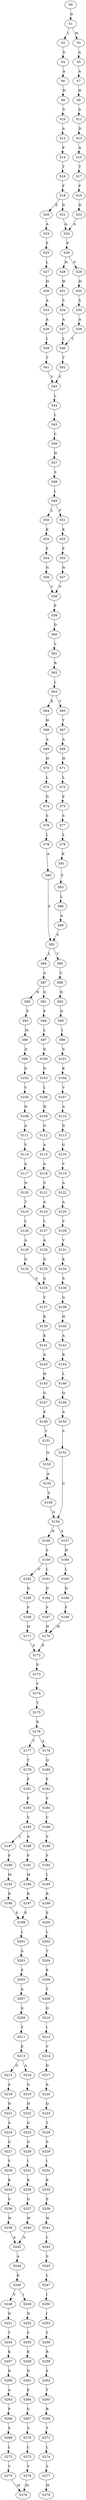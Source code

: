 strict digraph  {
	S0 -> S1 [ label = D ];
	S1 -> S2 [ label = L ];
	S1 -> S3 [ label = W ];
	S2 -> S4 [ label = S ];
	S3 -> S5 [ label = A ];
	S4 -> S6 [ label = A ];
	S5 -> S7 [ label = A ];
	S6 -> S8 [ label = H ];
	S7 -> S9 [ label = H ];
	S8 -> S10 [ label = V ];
	S9 -> S11 [ label = A ];
	S10 -> S12 [ label = A ];
	S11 -> S13 [ label = D ];
	S12 -> S14 [ label = P ];
	S13 -> S15 [ label = A ];
	S14 -> S16 [ label = T ];
	S15 -> S17 [ label = T ];
	S16 -> S18 [ label = F ];
	S17 -> S19 [ label = F ];
	S18 -> S20 [ label = E ];
	S18 -> S21 [ label = D ];
	S19 -> S22 [ label = D ];
	S20 -> S23 [ label = A ];
	S21 -> S24 [ label = A ];
	S22 -> S24 [ label = A ];
	S23 -> S25 [ label = P ];
	S24 -> S26 [ label = P ];
	S25 -> S27 [ label = L ];
	S26 -> S28 [ label = H ];
	S26 -> S29 [ label = F ];
	S27 -> S30 [ label = H ];
	S28 -> S31 [ label = H ];
	S29 -> S32 [ label = H ];
	S30 -> S33 [ label = A ];
	S31 -> S34 [ label = S ];
	S32 -> S35 [ label = S ];
	S33 -> S36 [ label = A ];
	S34 -> S37 [ label = A ];
	S35 -> S38 [ label = A ];
	S36 -> S39 [ label = L ];
	S37 -> S40 [ label = L ];
	S38 -> S40 [ label = L ];
	S39 -> S41 [ label = T ];
	S40 -> S42 [ label = T ];
	S41 -> S43 [ label = V ];
	S42 -> S43 [ label = V ];
	S43 -> S44 [ label = L ];
	S44 -> S45 [ label = L ];
	S45 -> S46 [ label = C ];
	S46 -> S47 [ label = H ];
	S47 -> S48 [ label = S ];
	S48 -> S49 [ label = L ];
	S49 -> S50 [ label = L ];
	S49 -> S51 [ label = F ];
	S50 -> S52 [ label = K ];
	S51 -> S53 [ label = K ];
	S52 -> S54 [ label = F ];
	S53 -> S55 [ label = F ];
	S54 -> S56 [ label = N ];
	S55 -> S57 [ label = N ];
	S56 -> S58 [ label = V ];
	S57 -> S58 [ label = V ];
	S58 -> S59 [ label = P ];
	S59 -> S60 [ label = D ];
	S60 -> S61 [ label = V ];
	S61 -> S62 [ label = R ];
	S62 -> S63 [ label = L ];
	S63 -> S64 [ label = K ];
	S63 -> S65 [ label = V ];
	S64 -> S66 [ label = H ];
	S65 -> S67 [ label = Y ];
	S66 -> S68 [ label = A ];
	S67 -> S69 [ label = A ];
	S68 -> S70 [ label = H ];
	S69 -> S71 [ label = H ];
	S70 -> S72 [ label = L ];
	S71 -> S73 [ label = L ];
	S72 -> S74 [ label = D ];
	S73 -> S75 [ label = E ];
	S74 -> S76 [ label = S ];
	S75 -> S77 [ label = S ];
	S76 -> S78 [ label = L ];
	S77 -> S79 [ label = L ];
	S78 -> S80 [ label = A ];
	S79 -> S81 [ label = K ];
	S80 -> S82 [ label = S ];
	S81 -> S83 [ label = S ];
	S82 -> S84 [ label = L ];
	S82 -> S85 [ label = T ];
	S83 -> S86 [ label = L ];
	S84 -> S87 [ label = A ];
	S85 -> S88 [ label = V ];
	S86 -> S89 [ label = A ];
	S87 -> S90 [ label = N ];
	S87 -> S91 [ label = G ];
	S88 -> S92 [ label = N ];
	S89 -> S82 [ label = S ];
	S90 -> S93 [ label = P ];
	S91 -> S94 [ label = P ];
	S92 -> S95 [ label = D ];
	S93 -> S96 [ label = M ];
	S94 -> S97 [ label = L ];
	S95 -> S98 [ label = I ];
	S96 -> S99 [ label = D ];
	S97 -> S100 [ label = D ];
	S98 -> S101 [ label = S ];
	S99 -> S102 [ label = D ];
	S100 -> S103 [ label = D ];
	S101 -> S104 [ label = K ];
	S102 -> S105 [ label = V ];
	S103 -> S106 [ label = L ];
	S104 -> S107 [ label = V ];
	S105 -> S108 [ label = H ];
	S106 -> S109 [ label = H ];
	S107 -> S110 [ label = A ];
	S108 -> S111 [ label = A ];
	S109 -> S112 [ label = G ];
	S110 -> S113 [ label = D ];
	S111 -> S114 [ label = V ];
	S112 -> S115 [ label = A ];
	S113 -> S116 [ label = G ];
	S114 -> S117 [ label = A ];
	S115 -> S118 [ label = A ];
	S116 -> S119 [ label = V ];
	S117 -> S120 [ label = N ];
	S118 -> S121 [ label = S ];
	S119 -> S122 [ label = A ];
	S120 -> S123 [ label = T ];
	S121 -> S124 [ label = A ];
	S122 -> S125 [ label = A ];
	S123 -> S126 [ label = L ];
	S124 -> S127 [ label = L ];
	S125 -> S128 [ label = V ];
	S126 -> S129 [ label = A ];
	S127 -> S130 [ label = A ];
	S128 -> S131 [ label = V ];
	S129 -> S132 [ label = D ];
	S130 -> S133 [ label = D ];
	S131 -> S134 [ label = K ];
	S132 -> S135 [ label = A ];
	S133 -> S135 [ label = A ];
	S134 -> S136 [ label = S ];
	S135 -> S137 [ label = V ];
	S136 -> S138 [ label = G ];
	S137 -> S139 [ label = K ];
	S138 -> S140 [ label = H ];
	S139 -> S141 [ label = K ];
	S140 -> S142 [ label = A ];
	S141 -> S143 [ label = G ];
	S142 -> S144 [ label = R ];
	S143 -> S145 [ label = H ];
	S144 -> S146 [ label = L ];
	S145 -> S147 [ label = G ];
	S146 -> S148 [ label = Q ];
	S147 -> S149 [ label = K ];
	S148 -> S150 [ label = A ];
	S149 -> S151 [ label = V ];
	S150 -> S152 [ label = S ];
	S151 -> S153 [ label = Q ];
	S152 -> S154 [ label = G ];
	S153 -> S155 [ label = A ];
	S154 -> S156 [ label = H ];
	S154 -> S157 [ label = S ];
	S155 -> S158 [ label = S ];
	S156 -> S159 [ label = S ];
	S157 -> S160 [ label = H ];
	S158 -> S154 [ label = G ];
	S159 -> S161 [ label = L ];
	S159 -> S162 [ label = V ];
	S160 -> S163 [ label = L ];
	S161 -> S164 [ label = D ];
	S162 -> S165 [ label = D ];
	S163 -> S166 [ label = D ];
	S164 -> S167 [ label = F ];
	S165 -> S168 [ label = F ];
	S166 -> S169 [ label = F ];
	S167 -> S170 [ label = H ];
	S168 -> S171 [ label = H ];
	S169 -> S170 [ label = H ];
	S170 -> S172 [ label = P ];
	S171 -> S172 [ label = P ];
	S172 -> S173 [ label = F ];
	S173 -> S174 [ label = Y ];
	S174 -> S175 [ label = T ];
	S175 -> S176 [ label = K ];
	S176 -> S177 [ label = T ];
	S176 -> S178 [ label = A ];
	S177 -> S179 [ label = T ];
	S178 -> S180 [ label = Q ];
	S179 -> S181 [ label = P ];
	S180 -> S182 [ label = P ];
	S181 -> S183 [ label = F ];
	S182 -> S184 [ label = Y ];
	S183 -> S185 [ label = S ];
	S184 -> S186 [ label = C ];
	S185 -> S187 [ label = L ];
	S185 -> S188 [ label = A ];
	S186 -> S189 [ label = S ];
	S187 -> S190 [ label = F ];
	S188 -> S191 [ label = F ];
	S189 -> S192 [ label = F ];
	S190 -> S193 [ label = M ];
	S191 -> S194 [ label = M ];
	S192 -> S195 [ label = L ];
	S193 -> S196 [ label = R ];
	S194 -> S197 [ label = R ];
	S195 -> S198 [ label = R ];
	S196 -> S199 [ label = E ];
	S197 -> S199 [ label = E ];
	S198 -> S200 [ label = E ];
	S199 -> S201 [ label = L ];
	S200 -> S202 [ label = L ];
	S201 -> S203 [ label = A ];
	S202 -> S204 [ label = T ];
	S203 -> S205 [ label = E ];
	S204 -> S206 [ label = E ];
	S205 -> S207 [ label = A ];
	S206 -> S208 [ label = T ];
	S207 -> S209 [ label = G ];
	S208 -> S210 [ label = G ];
	S209 -> S211 [ label = Y ];
	S210 -> S212 [ label = I ];
	S211 -> S213 [ label = E ];
	S212 -> S214 [ label = V ];
	S213 -> S215 [ label = G ];
	S213 -> S216 [ label = A ];
	S214 -> S217 [ label = D ];
	S215 -> S218 [ label = A ];
	S216 -> S219 [ label = G ];
	S217 -> S220 [ label = A ];
	S218 -> S221 [ label = H ];
	S219 -> S222 [ label = H ];
	S220 -> S223 [ label = Q ];
	S221 -> S224 [ label = A ];
	S222 -> S225 [ label = G ];
	S223 -> S226 [ label = T ];
	S224 -> S227 [ label = G ];
	S225 -> S228 [ label = G ];
	S226 -> S229 [ label = S ];
	S227 -> S230 [ label = V ];
	S228 -> S231 [ label = I ];
	S229 -> S232 [ label = I ];
	S230 -> S233 [ label = K ];
	S231 -> S234 [ label = K ];
	S232 -> S235 [ label = K ];
	S233 -> S236 [ label = G ];
	S234 -> S237 [ label = G ];
	S235 -> S238 [ label = S ];
	S236 -> S239 [ label = W ];
	S237 -> S240 [ label = W ];
	S238 -> S241 [ label = W ];
	S239 -> S242 [ label = A ];
	S240 -> S242 [ label = A ];
	S241 -> S243 [ label = L ];
	S242 -> S244 [ label = A ];
	S243 -> S245 [ label = S ];
	S244 -> S246 [ label = K ];
	S245 -> S247 [ label = L ];
	S246 -> S248 [ label = V ];
	S246 -> S249 [ label = I ];
	S247 -> S250 [ label = I ];
	S248 -> S251 [ label = N ];
	S249 -> S252 [ label = N ];
	S250 -> S253 [ label = I ];
	S251 -> S254 [ label = T ];
	S252 -> S255 [ label = S ];
	S253 -> S256 [ label = T ];
	S254 -> S257 [ label = K ];
	S255 -> S258 [ label = K ];
	S256 -> S259 [ label = R ];
	S257 -> S260 [ label = D ];
	S258 -> S261 [ label = D ];
	S259 -> S262 [ label = E ];
	S260 -> S263 [ label = A ];
	S261 -> S264 [ label = E ];
	S262 -> S265 [ label = T ];
	S263 -> S266 [ label = P ];
	S264 -> S267 [ label = G ];
	S265 -> S268 [ label = R ];
	S266 -> S269 [ label = S ];
	S267 -> S270 [ label = S ];
	S268 -> S271 [ label = T ];
	S269 -> S272 [ label = L ];
	S270 -> S273 [ label = L ];
	S271 -> S274 [ label = L ];
	S272 -> S275 [ label = V ];
	S273 -> S276 [ label = V ];
	S274 -> S277 [ label = S ];
	S275 -> S278 [ label = M ];
	S276 -> S278 [ label = M ];
	S277 -> S279 [ label = M ];
}
